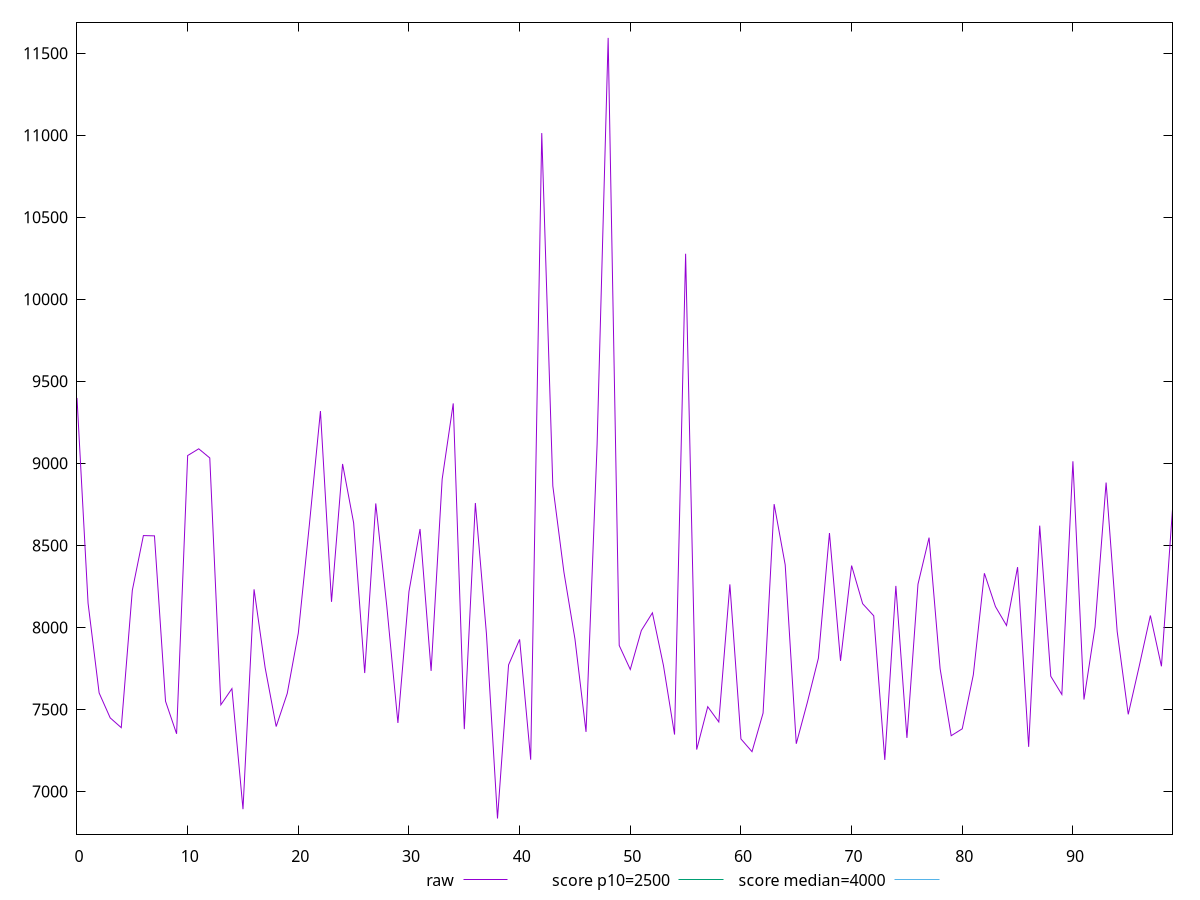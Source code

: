 reset

$raw <<EOF
0 9398.747999999998
1 8147.618999999999
2 7600.3505
3 7448.445500000002
4 7388.742
5 8226.232
6 8559.840499999998
7 8558.085000000003
8 7549.922000000001
9 7351.317000000001
10 9047.804999999997
11 9088.791000000001
12 9033.046999999999
13 7528.0740000000005
14 7627.009000000002
15 6891.748000000001
16 8232.0765
17 7754.983000000002
18 7395.509
19 7597.5033
20 7965.5
21 8626.57
22 9318.944000000003
23 8155.842499999999
24 8996.405
25 8636.9595
26 7721.661000000001
27 8755.821
28 8127.040500000001
29 7417.615
30 8218.8865
31 8599.820500000002
32 7734.908
33 8903.542000000001
34 9365.605500000001
35 7379.732499999999
36 8758.359
37 7962.014
38 6834.8825
39 7771.2425
40 7926.779499999999
41 7193.282000000001
42 11013.419499999998
43 8862.414499999997
44 8338.241999999998
45 7929.416000000001
46 7362.888000000001
47 9114.047999999997
48 11593.774000000003
49 7889.868
50 7743.396500000001
51 7981.158000000001
52 8088.824499999998
53 7766.906499999998
54 7346.7294999999995
55 10278.063999999997
56 7255.214999999999
57 7516.610749999999
58 7423.5374999999985
59 8262.358
60 7320.103999999999
61 7242.449
62 7477.589000000002
63 8751.609
64 8381.131000000001
65 7290.715
66 7542.558999999999
67 7812.262000000001
68 8575.127000000002
69 7796.006000000001
70 8376.937999999998
71 8144.235999999999
72 8070.783999999999
73 7192.160999999999
74 8253.171000000002
75 7326.333500000001
76 8263.6215
77 8547.288500000002
78 7748.096000000001
79 7339.608499999999
80 7381.8679999999995
81 7710.747000000001
82 8330.039500000003
83 8126.887000000002
84 8011.624999999999
85 8367.395000000002
86 7271.99
87 8620.573999999997
88 7702.325499999999
89 7590.995499999999
90 9012.521500000004
91 7560.2755
92 8002.0109999999995
93 8883.001000000004
94 7975.665000000002
95 7469.9015
96 7765.962
97 8072.5715
98 7762.841499999998
99 8719.703999999998
EOF

set key outside below
set xrange [0:99]
set yrange [6739.70467:11688.951830000004]
set trange [6739.70467:11688.951830000004]
set terminal svg size 640, 500 enhanced background rgb 'white'
set output "report_00015_2021-02-09T16-11-33.973Z/largest-contentful-paint/samples/pages+cached+noadtech+nomedia/raw/values.svg"

plot $raw title "raw" with line, \
     2500 title "score p10=2500", \
     4000 title "score median=4000"

reset
